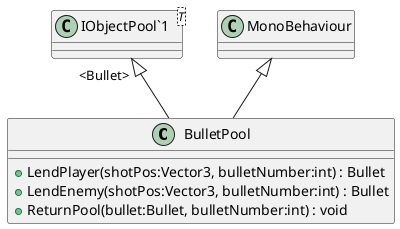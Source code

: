@startuml
class BulletPool {
    + LendPlayer(shotPos:Vector3, bulletNumber:int) : Bullet
    + LendEnemy(shotPos:Vector3, bulletNumber:int) : Bullet
    + ReturnPool(bullet:Bullet, bulletNumber:int) : void
}
class "IObjectPool`1"<T> {
}
MonoBehaviour <|-- BulletPool
"IObjectPool`1" "<Bullet>" <|-- BulletPool
@enduml
